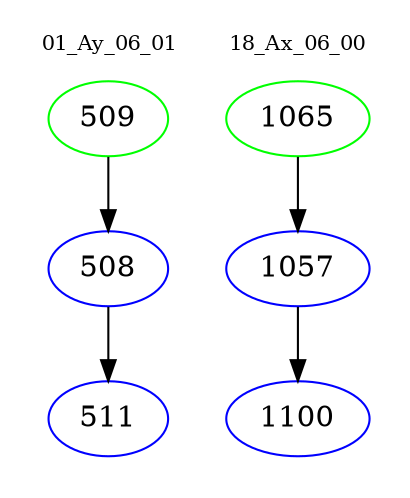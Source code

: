 digraph{
subgraph cluster_0 {
color = white
label = "01_Ay_06_01";
fontsize=10;
T0_509 [label="509", color="green"]
T0_509 -> T0_508 [color="black"]
T0_508 [label="508", color="blue"]
T0_508 -> T0_511 [color="black"]
T0_511 [label="511", color="blue"]
}
subgraph cluster_1 {
color = white
label = "18_Ax_06_00";
fontsize=10;
T1_1065 [label="1065", color="green"]
T1_1065 -> T1_1057 [color="black"]
T1_1057 [label="1057", color="blue"]
T1_1057 -> T1_1100 [color="black"]
T1_1100 [label="1100", color="blue"]
}
}
